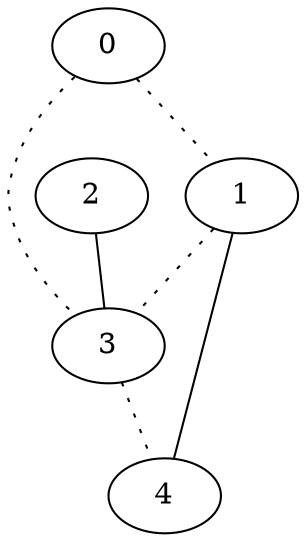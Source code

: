 graph {
a0 -- a1 [style=dotted];
a0 -- a3 [style=dotted];
a1 -- a3 [style=dotted];
a1 -- a4;
a2 -- a3;
a3 -- a4 [style=dotted];
a0[label=0];
a1[label=1];
a2[label=2];
a3[label=3];
a4[label=4];
}

